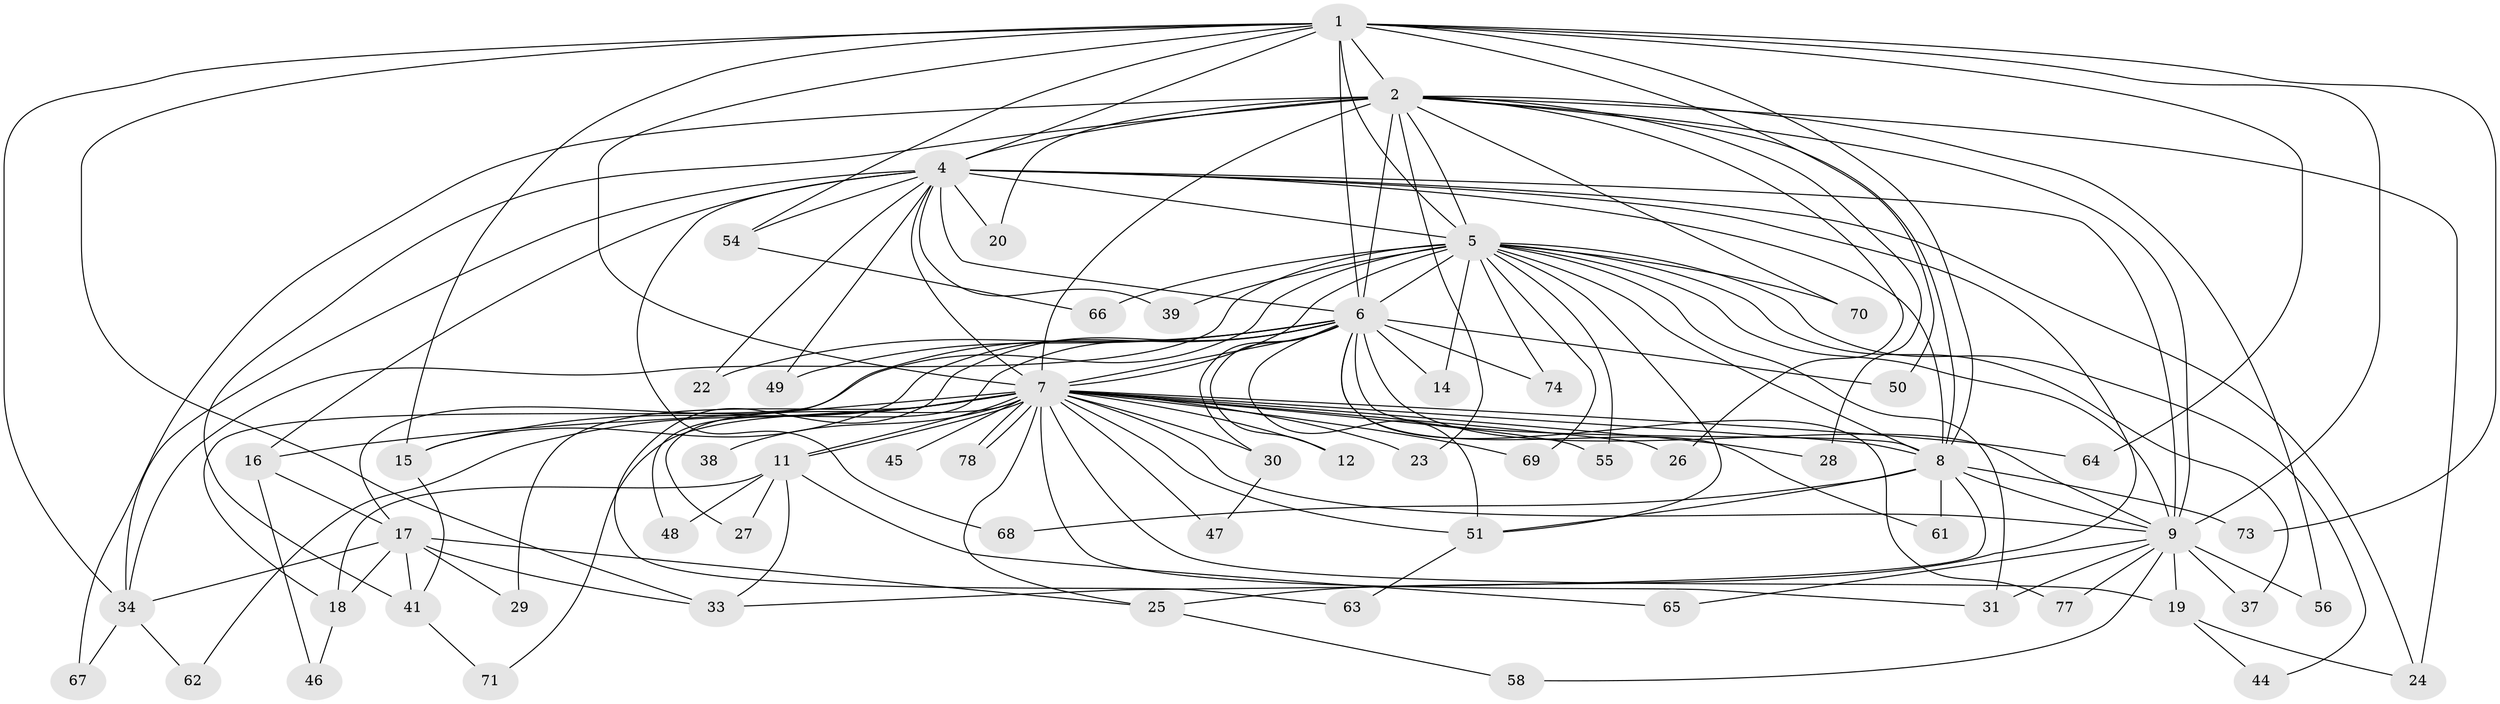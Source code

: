 // Generated by graph-tools (version 1.1) at 2025/51/02/27/25 19:51:46]
// undirected, 60 vertices, 142 edges
graph export_dot {
graph [start="1"]
  node [color=gray90,style=filled];
  1 [super="+75"];
  2 [super="+3"];
  4 [super="+21"];
  5 [super="+35"];
  6 [super="+43"];
  7 [super="+10"];
  8 [super="+52"];
  9 [super="+57"];
  11 [super="+13"];
  12;
  14;
  15 [super="+40"];
  16;
  17 [super="+36"];
  18 [super="+72"];
  19;
  20;
  22;
  23;
  24 [super="+76"];
  25 [super="+79"];
  26;
  27;
  28;
  29 [super="+32"];
  30;
  31;
  33 [super="+42"];
  34 [super="+59"];
  37;
  38;
  39;
  41 [super="+60"];
  44;
  45;
  46;
  47;
  48;
  49;
  50;
  51 [super="+53"];
  54;
  55;
  56;
  58;
  61;
  62;
  63;
  64;
  65;
  66;
  67;
  68;
  69;
  70;
  71;
  73;
  74;
  77;
  78;
  1 -- 2 [weight=2];
  1 -- 4;
  1 -- 5;
  1 -- 6;
  1 -- 7 [weight=2];
  1 -- 8;
  1 -- 9 [weight=2];
  1 -- 34;
  1 -- 50;
  1 -- 54;
  1 -- 64;
  1 -- 73;
  1 -- 33;
  1 -- 15;
  2 -- 4 [weight=2];
  2 -- 5 [weight=2];
  2 -- 6 [weight=3];
  2 -- 7 [weight=4];
  2 -- 8 [weight=2];
  2 -- 9 [weight=2];
  2 -- 23;
  2 -- 67;
  2 -- 70;
  2 -- 20;
  2 -- 24;
  2 -- 26;
  2 -- 28;
  2 -- 41;
  2 -- 56;
  4 -- 5;
  4 -- 6 [weight=2];
  4 -- 7 [weight=2];
  4 -- 8;
  4 -- 9;
  4 -- 16;
  4 -- 20;
  4 -- 22;
  4 -- 25;
  4 -- 34;
  4 -- 39;
  4 -- 49;
  4 -- 54;
  4 -- 68;
  4 -- 24;
  5 -- 6;
  5 -- 7 [weight=2];
  5 -- 8;
  5 -- 9;
  5 -- 14;
  5 -- 17;
  5 -- 39;
  5 -- 44;
  5 -- 51;
  5 -- 55;
  5 -- 69;
  5 -- 70;
  5 -- 74;
  5 -- 66;
  5 -- 37;
  5 -- 31;
  5 -- 34;
  6 -- 7 [weight=2];
  6 -- 8;
  6 -- 9;
  6 -- 12;
  6 -- 14;
  6 -- 15;
  6 -- 22;
  6 -- 30;
  6 -- 48;
  6 -- 49;
  6 -- 50;
  6 -- 61;
  6 -- 63;
  6 -- 74;
  6 -- 77;
  6 -- 18;
  6 -- 51;
  7 -- 8 [weight=2];
  7 -- 9 [weight=2];
  7 -- 11 [weight=2];
  7 -- 11;
  7 -- 12;
  7 -- 15;
  7 -- 16;
  7 -- 19;
  7 -- 23;
  7 -- 28;
  7 -- 30;
  7 -- 38 [weight=2];
  7 -- 45 [weight=2];
  7 -- 51;
  7 -- 62;
  7 -- 64;
  7 -- 71;
  7 -- 78;
  7 -- 78;
  7 -- 69;
  7 -- 47;
  7 -- 55;
  7 -- 26;
  7 -- 27;
  7 -- 29 [weight=2];
  7 -- 31;
  7 -- 25;
  8 -- 9;
  8 -- 68;
  8 -- 73;
  8 -- 51;
  8 -- 61;
  8 -- 33;
  9 -- 19;
  9 -- 31;
  9 -- 37;
  9 -- 56;
  9 -- 58;
  9 -- 65;
  9 -- 77;
  11 -- 18;
  11 -- 27;
  11 -- 33;
  11 -- 48;
  11 -- 65;
  15 -- 41;
  16 -- 17;
  16 -- 46;
  17 -- 18;
  17 -- 25;
  17 -- 29;
  17 -- 33;
  17 -- 34;
  17 -- 41;
  18 -- 46;
  19 -- 24;
  19 -- 44;
  25 -- 58;
  30 -- 47;
  34 -- 62;
  34 -- 67;
  41 -- 71;
  51 -- 63;
  54 -- 66;
}

